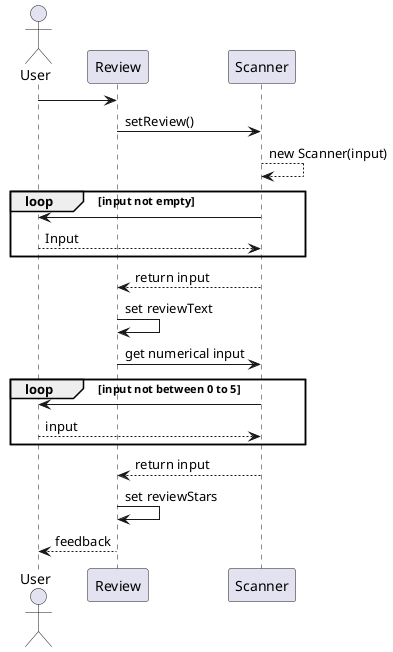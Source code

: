 @startuml

'review1, class diagram'
actor User

User -> Review
Review -> Scanner : setReview()
Scanner --> Scanner : new Scanner(input)

loop input not empty
    Scanner -> User
    User --> Scanner : Input
end

Scanner --> Review : return input
Review -> Review : set reviewText

Review -> Scanner : get numerical input

loop input not between 0 to 5
    Scanner -> User
    User --> Scanner : input
end

Scanner --> Review : return input

Review -> Review : set reviewStars

Review --> User : feedback
@enduml
